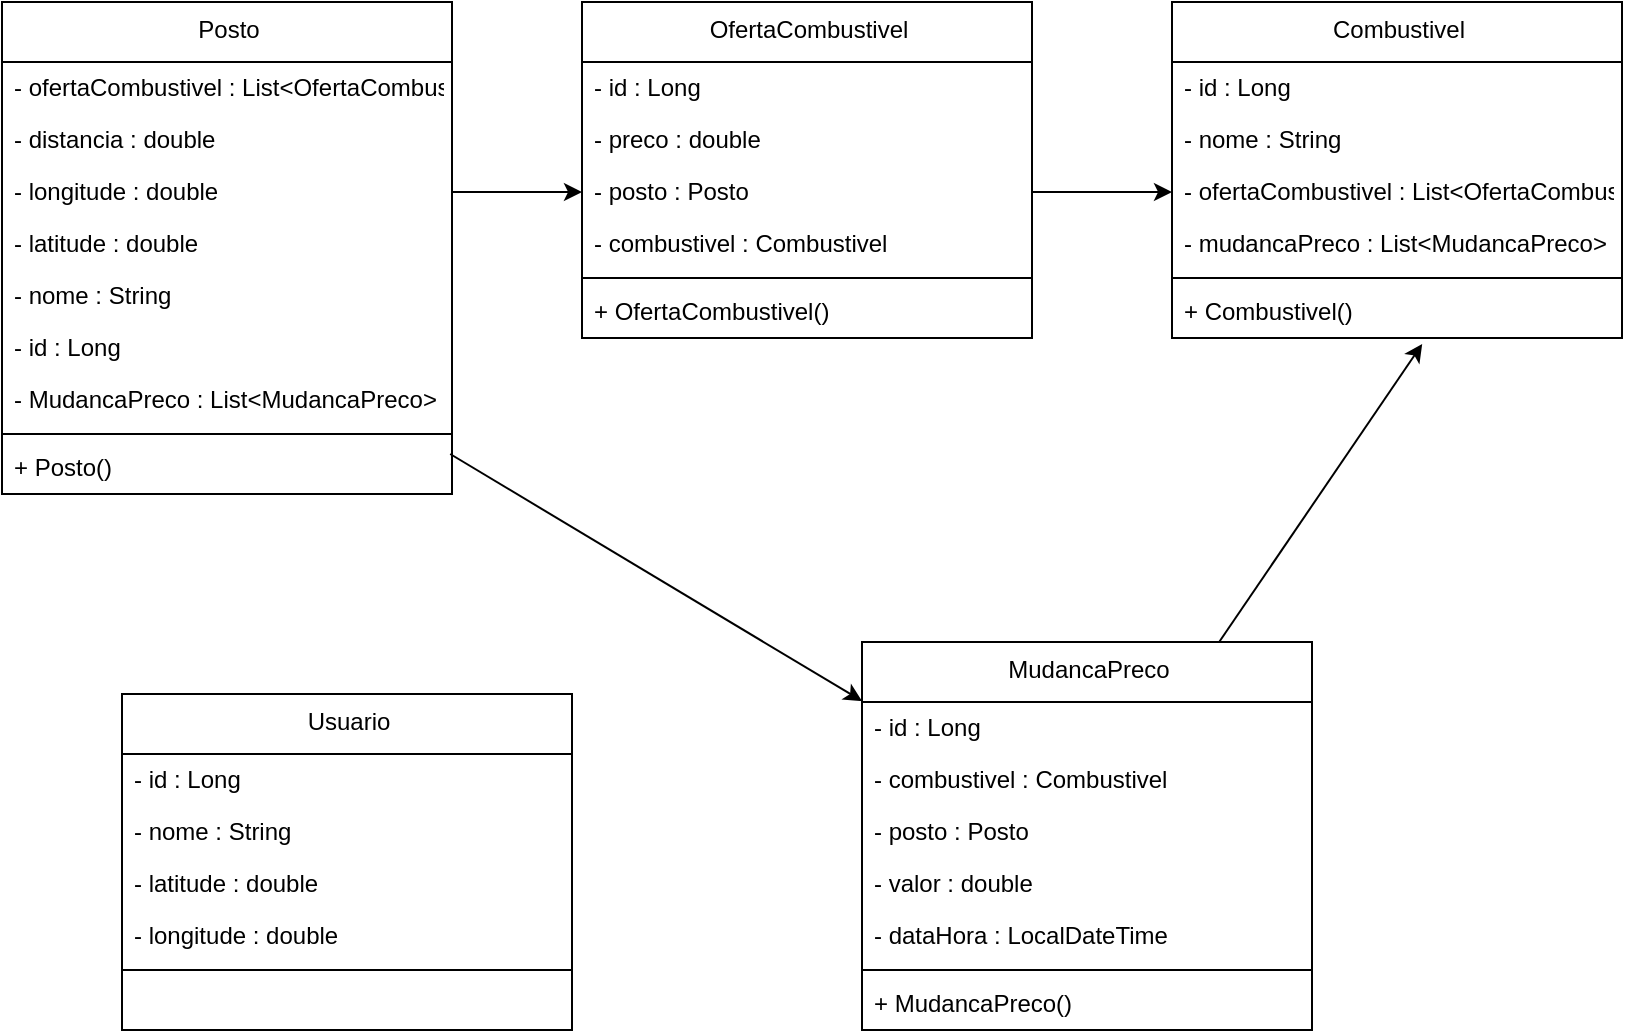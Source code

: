 <mxfile>
    <diagram id="fMlvWN5SD0gXAne6qxCl" name="Page-1">
        <mxGraphModel dx="1063" dy="784" grid="1" gridSize="10" guides="1" tooltips="1" connect="1" arrows="1" fold="1" page="1" pageScale="1" pageWidth="850" pageHeight="1100" math="0" shadow="0">
            <root>
                <mxCell id="0"/>
                <mxCell id="1" parent="0"/>
                <mxCell id="2" value="Posto" style="swimlane;fontStyle=0;align=center;verticalAlign=top;childLayout=stackLayout;horizontal=1;startSize=30;horizontalStack=0;resizeParent=1;resizeParentMax=0;resizeLast=0;collapsible=0;marginBottom=0;html=1;" parent="1" vertex="1">
                    <mxGeometry x="10" y="80" width="225" height="246" as="geometry"/>
                </mxCell>
                <mxCell id="8" value="- ofertaCombustivel : List&lt;OfertaCombustivel&gt;&amp;lt;OfertaCombustivel&amp;gt;" style="text;html=1;strokeColor=none;fillColor=none;align=left;verticalAlign=middle;spacingLeft=4;spacingRight=4;overflow=hidden;rotatable=0;points=[[0,0.5],[1,0.5]];portConstraint=eastwest;" parent="2" vertex="1">
                    <mxGeometry y="30" width="225" height="26" as="geometry"/>
                </mxCell>
                <mxCell id="7" value="- distancia : double" style="text;html=1;strokeColor=none;fillColor=none;align=left;verticalAlign=middle;spacingLeft=4;spacingRight=4;overflow=hidden;rotatable=0;points=[[0,0.5],[1,0.5]];portConstraint=eastwest;" parent="2" vertex="1">
                    <mxGeometry y="56" width="225" height="26" as="geometry"/>
                </mxCell>
                <mxCell id="6" value="- longitude : double" style="text;html=1;strokeColor=none;fillColor=none;align=left;verticalAlign=middle;spacingLeft=4;spacingRight=4;overflow=hidden;rotatable=0;points=[[0,0.5],[1,0.5]];portConstraint=eastwest;" parent="2" vertex="1">
                    <mxGeometry y="82" width="225" height="26" as="geometry"/>
                </mxCell>
                <mxCell id="5" value="- latitude : double" style="text;html=1;strokeColor=none;fillColor=none;align=left;verticalAlign=middle;spacingLeft=4;spacingRight=4;overflow=hidden;rotatable=0;points=[[0,0.5],[1,0.5]];portConstraint=eastwest;" parent="2" vertex="1">
                    <mxGeometry y="108" width="225" height="26" as="geometry"/>
                </mxCell>
                <mxCell id="4" value="- nome : String" style="text;html=1;strokeColor=none;fillColor=none;align=left;verticalAlign=middle;spacingLeft=4;spacingRight=4;overflow=hidden;rotatable=0;points=[[0,0.5],[1,0.5]];portConstraint=eastwest;" parent="2" vertex="1">
                    <mxGeometry y="134" width="225" height="26" as="geometry"/>
                </mxCell>
                <mxCell id="3" value="- id : Long" style="text;html=1;strokeColor=none;fillColor=none;align=left;verticalAlign=middle;spacingLeft=4;spacingRight=4;overflow=hidden;rotatable=0;points=[[0,0.5],[1,0.5]];portConstraint=eastwest;" parent="2" vertex="1">
                    <mxGeometry y="160" width="225" height="26" as="geometry"/>
                </mxCell>
                <mxCell id="9" value="- MudancaPreco : List&lt;MudancaPreco&gt;&amp;lt;MudancaPreco&amp;gt;" style="text;html=1;strokeColor=none;fillColor=none;align=left;verticalAlign=middle;spacingLeft=4;spacingRight=4;overflow=hidden;rotatable=0;points=[[0,0.5],[1,0.5]];portConstraint=eastwest;" parent="2" vertex="1">
                    <mxGeometry y="186" width="225" height="26" as="geometry"/>
                </mxCell>
                <mxCell id="10" style="line;strokeWidth=1;fillColor=none;align=left;verticalAlign=middle;spacingTop=-1;spacingLeft=3;spacingRight=3;rotatable=0;labelPosition=right;points=[];portConstraint=eastwest;" parent="2" vertex="1">
                    <mxGeometry y="212" width="225" height="8" as="geometry"/>
                </mxCell>
                <mxCell id="11" value="+ Posto()" style="text;html=1;strokeColor=none;fillColor=none;align=left;verticalAlign=middle;spacingLeft=4;spacingRight=4;overflow=hidden;rotatable=0;points=[[0,0.5],[1,0.5]];portConstraint=eastwest;" parent="2" vertex="1">
                    <mxGeometry y="220" width="225" height="26" as="geometry"/>
                </mxCell>
                <mxCell id="65" style="edgeStyle=none;html=1;entryX=0.556;entryY=1.115;entryDx=0;entryDy=0;entryPerimeter=0;" edge="1" parent="1" source="12" target="34">
                    <mxGeometry relative="1" as="geometry"/>
                </mxCell>
                <mxCell id="12" value="MudancaPreco" style="swimlane;fontStyle=0;align=center;verticalAlign=top;childLayout=stackLayout;horizontal=1;startSize=30;horizontalStack=0;resizeParent=1;resizeParentMax=0;resizeLast=0;collapsible=0;marginBottom=0;html=1;" parent="1" vertex="1">
                    <mxGeometry x="440" y="400" width="225" height="194" as="geometry"/>
                </mxCell>
                <mxCell id="13" value="- id : Long" style="text;html=1;strokeColor=none;fillColor=none;align=left;verticalAlign=middle;spacingLeft=4;spacingRight=4;overflow=hidden;rotatable=0;points=[[0,0.5],[1,0.5]];portConstraint=eastwest;" parent="12" vertex="1">
                    <mxGeometry y="30" width="225" height="26" as="geometry"/>
                </mxCell>
                <mxCell id="14" value="- combustivel : Combustivel" style="text;html=1;strokeColor=none;fillColor=none;align=left;verticalAlign=middle;spacingLeft=4;spacingRight=4;overflow=hidden;rotatable=0;points=[[0,0.5],[1,0.5]];portConstraint=eastwest;" parent="12" vertex="1">
                    <mxGeometry y="56" width="225" height="26" as="geometry"/>
                </mxCell>
                <mxCell id="15" value="- posto : Posto" style="text;html=1;strokeColor=none;fillColor=none;align=left;verticalAlign=middle;spacingLeft=4;spacingRight=4;overflow=hidden;rotatable=0;points=[[0,0.5],[1,0.5]];portConstraint=eastwest;" parent="12" vertex="1">
                    <mxGeometry y="82" width="225" height="26" as="geometry"/>
                </mxCell>
                <mxCell id="16" value="- valor : double" style="text;html=1;strokeColor=none;fillColor=none;align=left;verticalAlign=middle;spacingLeft=4;spacingRight=4;overflow=hidden;rotatable=0;points=[[0,0.5],[1,0.5]];portConstraint=eastwest;" parent="12" vertex="1">
                    <mxGeometry y="108" width="225" height="26" as="geometry"/>
                </mxCell>
                <mxCell id="17" value="- dataHora : LocalDateTime" style="text;html=1;strokeColor=none;fillColor=none;align=left;verticalAlign=middle;spacingLeft=4;spacingRight=4;overflow=hidden;rotatable=0;points=[[0,0.5],[1,0.5]];portConstraint=eastwest;" parent="12" vertex="1">
                    <mxGeometry y="134" width="225" height="26" as="geometry"/>
                </mxCell>
                <mxCell id="18" style="line;strokeWidth=1;fillColor=none;align=left;verticalAlign=middle;spacingTop=-1;spacingLeft=3;spacingRight=3;rotatable=0;labelPosition=right;points=[];portConstraint=eastwest;" parent="12" vertex="1">
                    <mxGeometry y="160" width="225" height="8" as="geometry"/>
                </mxCell>
                <mxCell id="19" value="+ MudancaPreco()" style="text;html=1;strokeColor=none;fillColor=none;align=left;verticalAlign=middle;spacingLeft=4;spacingRight=4;overflow=hidden;rotatable=0;points=[[0,0.5],[1,0.5]];portConstraint=eastwest;" parent="12" vertex="1">
                    <mxGeometry y="168" width="225" height="26" as="geometry"/>
                </mxCell>
                <mxCell id="28" value="Combustivel" style="swimlane;fontStyle=0;align=center;verticalAlign=top;childLayout=stackLayout;horizontal=1;startSize=30;horizontalStack=0;resizeParent=1;resizeParentMax=0;resizeLast=0;collapsible=0;marginBottom=0;html=1;" parent="1" vertex="1">
                    <mxGeometry x="595" y="80" width="225" height="168" as="geometry"/>
                </mxCell>
                <mxCell id="29" value="- id : Long" style="text;html=1;strokeColor=none;fillColor=none;align=left;verticalAlign=middle;spacingLeft=4;spacingRight=4;overflow=hidden;rotatable=0;points=[[0,0.5],[1,0.5]];portConstraint=eastwest;" parent="28" vertex="1">
                    <mxGeometry y="30" width="225" height="26" as="geometry"/>
                </mxCell>
                <mxCell id="30" value="- nome : String" style="text;html=1;strokeColor=none;fillColor=none;align=left;verticalAlign=middle;spacingLeft=4;spacingRight=4;overflow=hidden;rotatable=0;points=[[0,0.5],[1,0.5]];portConstraint=eastwest;" parent="28" vertex="1">
                    <mxGeometry y="56" width="225" height="26" as="geometry"/>
                </mxCell>
                <mxCell id="31" value="- ofertaCombustivel : List&lt;OfertaCombustivel&gt;&amp;lt;OfertaCombustivel&amp;gt;" style="text;html=1;strokeColor=none;fillColor=none;align=left;verticalAlign=middle;spacingLeft=4;spacingRight=4;overflow=hidden;rotatable=0;points=[[0,0.5],[1,0.5]];portConstraint=eastwest;" parent="28" vertex="1">
                    <mxGeometry y="82" width="225" height="26" as="geometry"/>
                </mxCell>
                <mxCell id="32" value="- mudancaPreco : List&lt;MudancaPreco&gt;&amp;lt;MudancaPreco&amp;gt;" style="text;html=1;strokeColor=none;fillColor=none;align=left;verticalAlign=middle;spacingLeft=4;spacingRight=4;overflow=hidden;rotatable=0;points=[[0,0.5],[1,0.5]];portConstraint=eastwest;" parent="28" vertex="1">
                    <mxGeometry y="108" width="225" height="26" as="geometry"/>
                </mxCell>
                <mxCell id="33" style="line;strokeWidth=1;fillColor=none;align=left;verticalAlign=middle;spacingTop=-1;spacingLeft=3;spacingRight=3;rotatable=0;labelPosition=right;points=[];portConstraint=eastwest;" parent="28" vertex="1">
                    <mxGeometry y="134" width="225" height="8" as="geometry"/>
                </mxCell>
                <mxCell id="34" value="+ Combustivel()" style="text;html=1;strokeColor=none;fillColor=none;align=left;verticalAlign=middle;spacingLeft=4;spacingRight=4;overflow=hidden;rotatable=0;points=[[0,0.5],[1,0.5]];portConstraint=eastwest;" parent="28" vertex="1">
                    <mxGeometry y="142" width="225" height="26" as="geometry"/>
                </mxCell>
                <mxCell id="35" value="Usuario" style="swimlane;fontStyle=0;align=center;verticalAlign=top;childLayout=stackLayout;horizontal=1;startSize=30;horizontalStack=0;resizeParent=1;resizeParentMax=0;resizeLast=0;collapsible=0;marginBottom=0;html=1;" parent="1" vertex="1">
                    <mxGeometry x="70" y="426" width="225" height="168" as="geometry"/>
                </mxCell>
                <mxCell id="36" value="- id : Long" style="text;html=1;strokeColor=none;fillColor=none;align=left;verticalAlign=middle;spacingLeft=4;spacingRight=4;overflow=hidden;rotatable=0;points=[[0,0.5],[1,0.5]];portConstraint=eastwest;" parent="35" vertex="1">
                    <mxGeometry y="30" width="225" height="26" as="geometry"/>
                </mxCell>
                <mxCell id="37" value="- nome : String" style="text;html=1;strokeColor=none;fillColor=none;align=left;verticalAlign=middle;spacingLeft=4;spacingRight=4;overflow=hidden;rotatable=0;points=[[0,0.5],[1,0.5]];portConstraint=eastwest;" parent="35" vertex="1">
                    <mxGeometry y="56" width="225" height="26" as="geometry"/>
                </mxCell>
                <mxCell id="38" value="- latitude : double" style="text;html=1;strokeColor=none;fillColor=none;align=left;verticalAlign=middle;spacingLeft=4;spacingRight=4;overflow=hidden;rotatable=0;points=[[0,0.5],[1,0.5]];portConstraint=eastwest;" parent="35" vertex="1">
                    <mxGeometry y="82" width="225" height="26" as="geometry"/>
                </mxCell>
                <mxCell id="39" value="- longitude : double" style="text;html=1;strokeColor=none;fillColor=none;align=left;verticalAlign=middle;spacingLeft=4;spacingRight=4;overflow=hidden;rotatable=0;points=[[0,0.5],[1,0.5]];portConstraint=eastwest;" parent="35" vertex="1">
                    <mxGeometry y="108" width="225" height="26" as="geometry"/>
                </mxCell>
                <mxCell id="40" style="line;strokeWidth=1;fillColor=none;align=left;verticalAlign=middle;spacingTop=-1;spacingLeft=3;spacingRight=3;rotatable=0;labelPosition=right;points=[];portConstraint=eastwest;" parent="35" vertex="1">
                    <mxGeometry y="134" width="225" height="8" as="geometry"/>
                </mxCell>
                <mxCell id="41" value="" style="text;html=1;strokeColor=none;fillColor=none;align=left;verticalAlign=middle;spacingLeft=4;spacingRight=4;overflow=hidden;rotatable=0;points=[[0,0.5],[1,0.5]];portConstraint=eastwest;" parent="35" vertex="1">
                    <mxGeometry y="142" width="225" height="26" as="geometry"/>
                </mxCell>
                <mxCell id="42" value="OfertaCombustivel" style="swimlane;fontStyle=0;align=center;verticalAlign=top;childLayout=stackLayout;horizontal=1;startSize=30;horizontalStack=0;resizeParent=1;resizeParentMax=0;resizeLast=0;collapsible=0;marginBottom=0;html=1;" parent="1" vertex="1">
                    <mxGeometry x="300" y="80" width="225" height="168" as="geometry"/>
                </mxCell>
                <mxCell id="43" value="- id : Long" style="text;html=1;strokeColor=none;fillColor=none;align=left;verticalAlign=middle;spacingLeft=4;spacingRight=4;overflow=hidden;rotatable=0;points=[[0,0.5],[1,0.5]];portConstraint=eastwest;" parent="42" vertex="1">
                    <mxGeometry y="30" width="225" height="26" as="geometry"/>
                </mxCell>
                <mxCell id="44" value="- preco : double" style="text;html=1;strokeColor=none;fillColor=none;align=left;verticalAlign=middle;spacingLeft=4;spacingRight=4;overflow=hidden;rotatable=0;points=[[0,0.5],[1,0.5]];portConstraint=eastwest;" parent="42" vertex="1">
                    <mxGeometry y="56" width="225" height="26" as="geometry"/>
                </mxCell>
                <mxCell id="45" value="- posto : Posto" style="text;html=1;strokeColor=none;fillColor=none;align=left;verticalAlign=middle;spacingLeft=4;spacingRight=4;overflow=hidden;rotatable=0;points=[[0,0.5],[1,0.5]];portConstraint=eastwest;" parent="42" vertex="1">
                    <mxGeometry y="82" width="225" height="26" as="geometry"/>
                </mxCell>
                <mxCell id="46" value="- combustivel : Combustivel" style="text;html=1;strokeColor=none;fillColor=none;align=left;verticalAlign=middle;spacingLeft=4;spacingRight=4;overflow=hidden;rotatable=0;points=[[0,0.5],[1,0.5]];portConstraint=eastwest;" parent="42" vertex="1">
                    <mxGeometry y="108" width="225" height="26" as="geometry"/>
                </mxCell>
                <mxCell id="47" style="line;strokeWidth=1;fillColor=none;align=left;verticalAlign=middle;spacingTop=-1;spacingLeft=3;spacingRight=3;rotatable=0;labelPosition=right;points=[];portConstraint=eastwest;" parent="42" vertex="1">
                    <mxGeometry y="134" width="225" height="8" as="geometry"/>
                </mxCell>
                <mxCell id="48" value="+ OfertaCombustivel()" style="text;html=1;strokeColor=none;fillColor=none;align=left;verticalAlign=middle;spacingLeft=4;spacingRight=4;overflow=hidden;rotatable=0;points=[[0,0.5],[1,0.5]];portConstraint=eastwest;" parent="42" vertex="1">
                    <mxGeometry y="142" width="225" height="26" as="geometry"/>
                </mxCell>
                <mxCell id="61" style="edgeStyle=none;html=1;exitX=1;exitY=0.5;exitDx=0;exitDy=0;entryX=0;entryY=0.5;entryDx=0;entryDy=0;" edge="1" parent="1" source="45" target="31">
                    <mxGeometry relative="1" as="geometry"/>
                </mxCell>
                <mxCell id="63" style="edgeStyle=none;html=1;entryX=0;entryY=0.5;entryDx=0;entryDy=0;exitX=1;exitY=0.5;exitDx=0;exitDy=0;" edge="1" parent="1" source="6" target="45">
                    <mxGeometry relative="1" as="geometry"/>
                </mxCell>
                <mxCell id="64" style="edgeStyle=none;html=1;exitX=0.996;exitY=0.231;exitDx=0;exitDy=0;exitPerimeter=0;" edge="1" parent="1" source="11" target="12">
                    <mxGeometry relative="1" as="geometry"/>
                </mxCell>
            </root>
        </mxGraphModel>
    </diagram>
</mxfile>